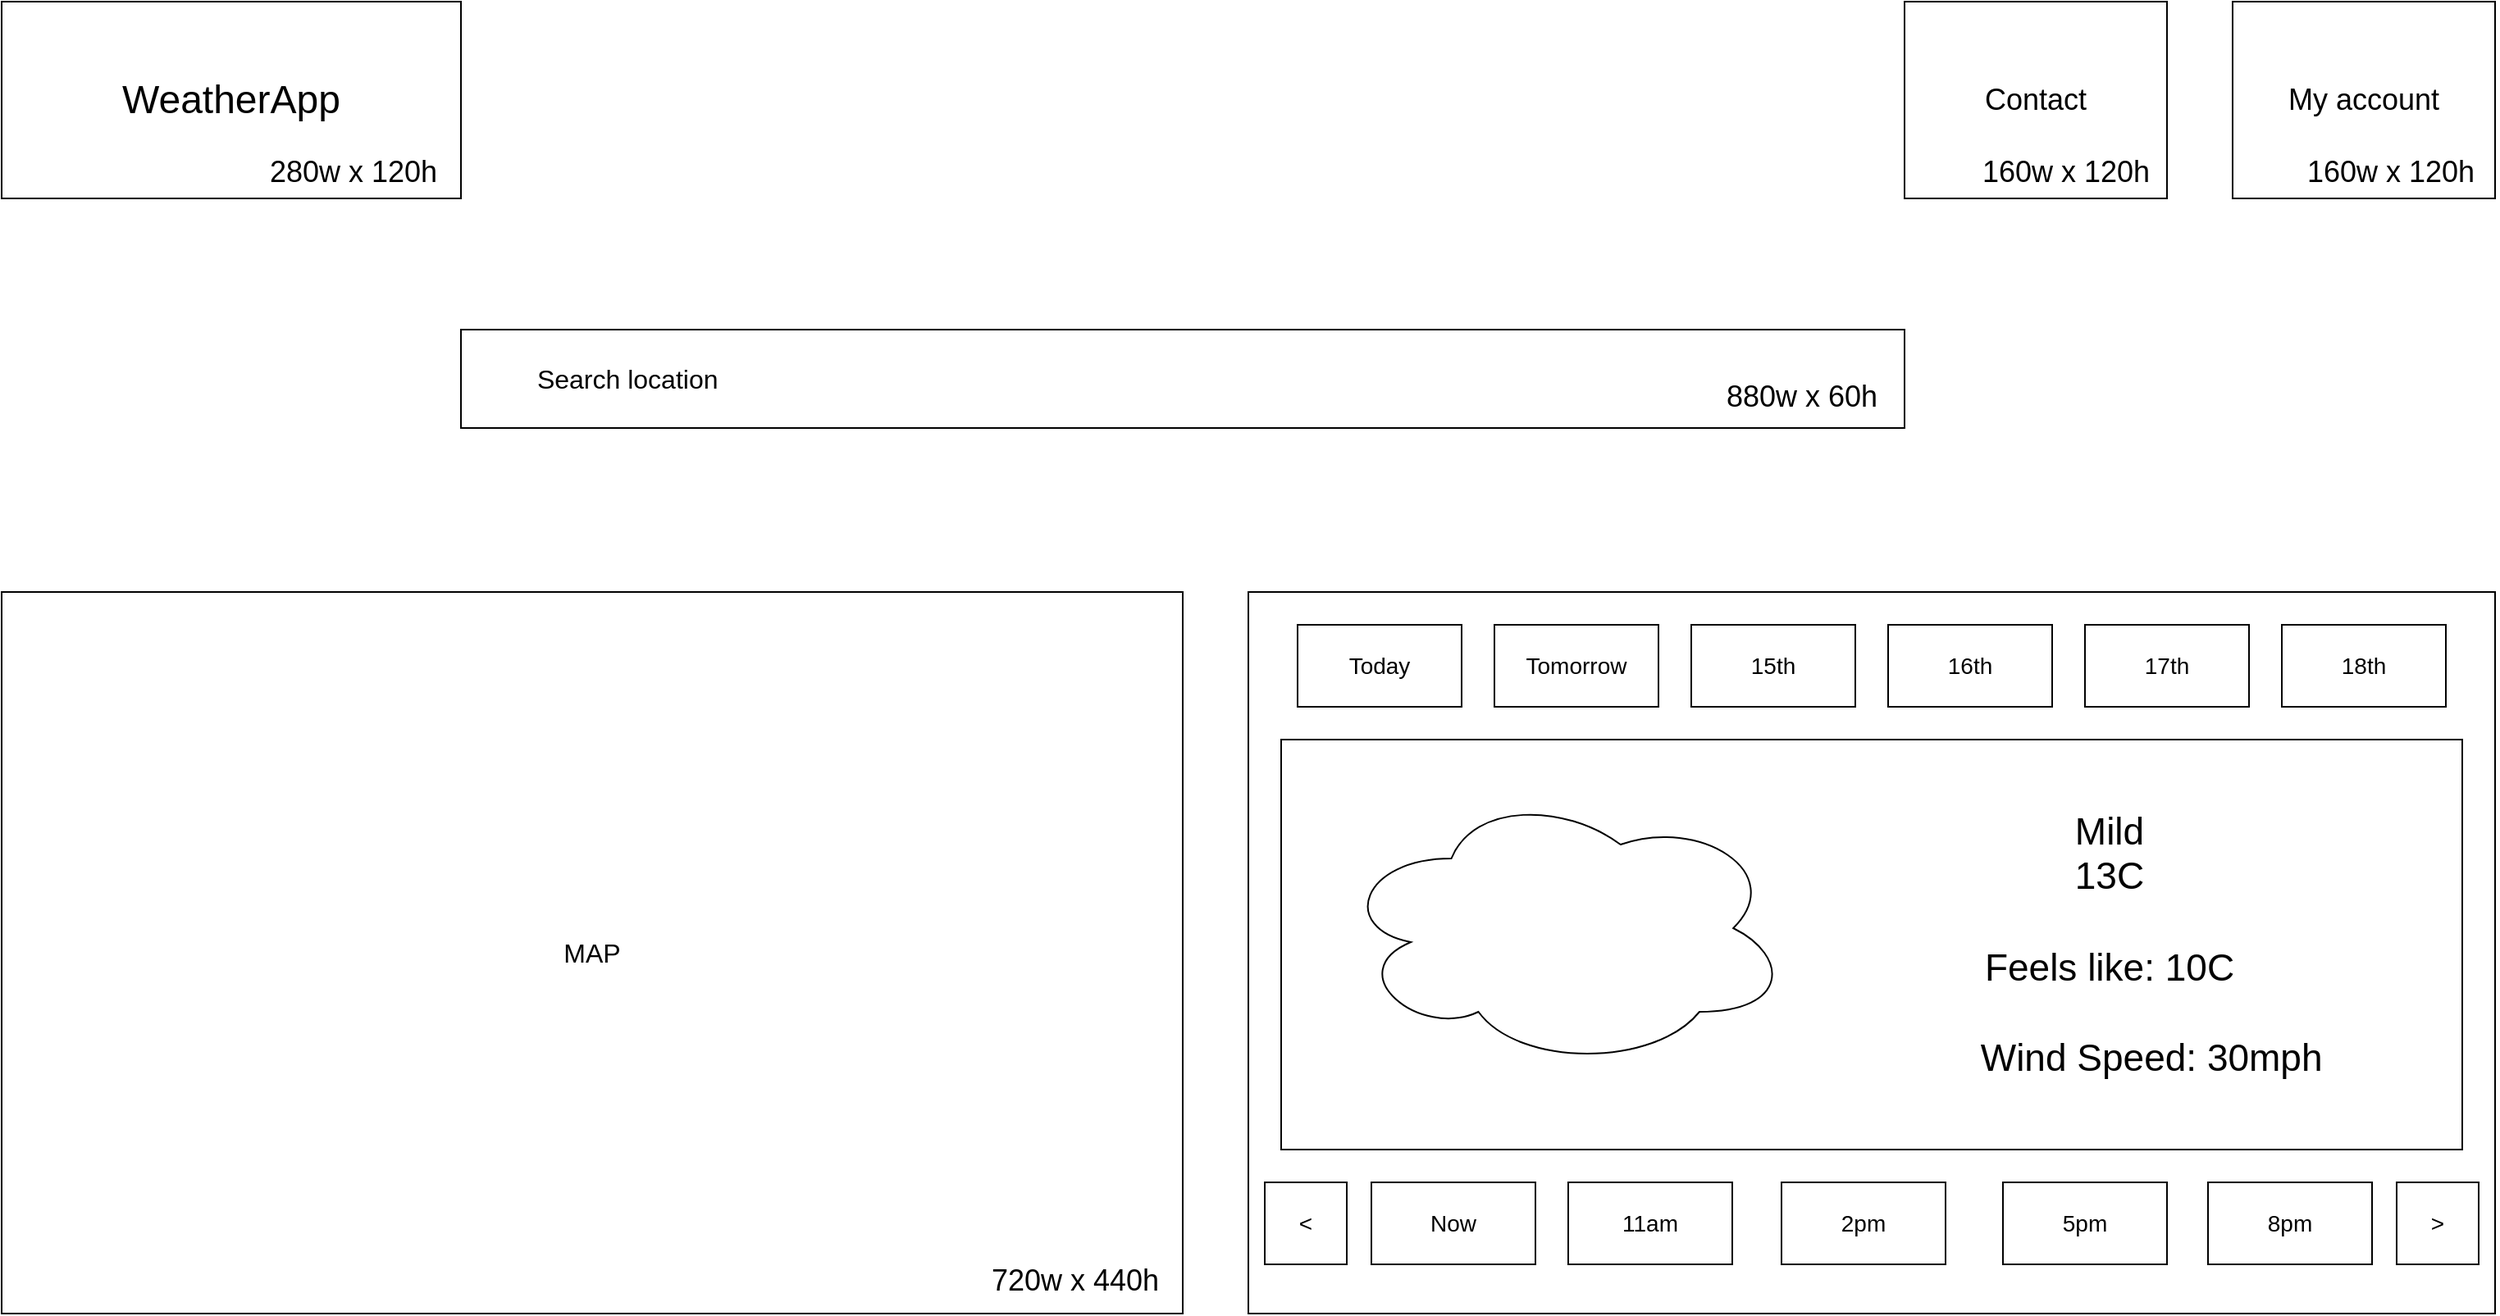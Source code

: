 <mxfile version="20.8.16" type="device"><diagram name="Page-1" id="q6OJrBxHG1uG65ZcY3cE"><mxGraphModel dx="2266" dy="909" grid="1" gridSize="11" guides="1" tooltips="1" connect="1" arrows="1" fold="1" page="1" pageScale="1" pageWidth="1600" pageHeight="900" math="0" shadow="0"><root><mxCell id="0"/><mxCell id="1" parent="0"/><mxCell id="Vv7VCuysIoRBEoZ2uSRc-1" value="&lt;font style=&quot;font-size: 24px;&quot;&gt;WeatherApp&lt;/font&gt;" style="rounded=0;whiteSpace=wrap;html=1;fillColor=none;" parent="1" vertex="1"><mxGeometry x="40" y="40" width="280" height="120" as="geometry"/></mxCell><mxCell id="Vv7VCuysIoRBEoZ2uSRc-2" value="&lt;font style=&quot;font-size: 18px;&quot;&gt;My account&lt;/font&gt;" style="rounded=0;whiteSpace=wrap;html=1;fillColor=none;" parent="1" vertex="1"><mxGeometry x="1400" y="40" width="160" height="120" as="geometry"/></mxCell><mxCell id="Vv7VCuysIoRBEoZ2uSRc-3" value="&lt;font style=&quot;font-size: 18px;&quot;&gt;Contact&lt;/font&gt;" style="rounded=0;whiteSpace=wrap;html=1;fillColor=none;" parent="1" vertex="1"><mxGeometry x="1200" y="40" width="160" height="120" as="geometry"/></mxCell><mxCell id="Vv7VCuysIoRBEoZ2uSRc-4" value="&lt;font style=&quot;font-size: 16px;&quot;&gt;&amp;nbsp; &amp;nbsp; &amp;nbsp; &amp;nbsp; &amp;nbsp; Search location&lt;/font&gt;" style="rounded=0;whiteSpace=wrap;html=1;fillColor=none;align=left;" parent="1" vertex="1"><mxGeometry x="320" y="240" width="880" height="60" as="geometry"/></mxCell><mxCell id="Vv7VCuysIoRBEoZ2uSRc-5" value="&lt;span style=&quot;font-size: 16px;&quot;&gt;MAP&lt;/span&gt;" style="rounded=0;whiteSpace=wrap;html=1;fillColor=none;align=center;" parent="1" vertex="1"><mxGeometry x="40" y="400" width="720" height="440" as="geometry"/></mxCell><mxCell id="Vv7VCuysIoRBEoZ2uSRc-6" value="" style="rounded=0;whiteSpace=wrap;html=1;fillColor=none;align=center;" parent="1" vertex="1"><mxGeometry x="800" y="400" width="760" height="440" as="geometry"/></mxCell><mxCell id="Vv7VCuysIoRBEoZ2uSRc-7" value="&lt;font style=&quot;font-size: 14px;&quot;&gt;Today&lt;/font&gt;" style="rounded=0;whiteSpace=wrap;html=1;fillColor=none;align=center;" parent="1" vertex="1"><mxGeometry x="830" y="420" width="100" height="50" as="geometry"/></mxCell><mxCell id="Vv7VCuysIoRBEoZ2uSRc-8" value="&lt;font style=&quot;font-size: 14px;&quot;&gt;Tomorrow&lt;/font&gt;" style="rounded=0;whiteSpace=wrap;html=1;fillColor=none;align=center;" parent="1" vertex="1"><mxGeometry x="950" y="420" width="100" height="50" as="geometry"/></mxCell><mxCell id="Vv7VCuysIoRBEoZ2uSRc-9" value="&lt;font style=&quot;font-size: 14px;&quot;&gt;15th&lt;/font&gt;" style="rounded=0;whiteSpace=wrap;html=1;fillColor=none;align=center;" parent="1" vertex="1"><mxGeometry x="1070" y="420" width="100" height="50" as="geometry"/></mxCell><mxCell id="Vv7VCuysIoRBEoZ2uSRc-10" value="&lt;font style=&quot;font-size: 14px;&quot;&gt;16th&lt;/font&gt;" style="rounded=0;whiteSpace=wrap;html=1;fillColor=none;align=center;" parent="1" vertex="1"><mxGeometry x="1190" y="420" width="100" height="50" as="geometry"/></mxCell><mxCell id="Vv7VCuysIoRBEoZ2uSRc-11" value="&lt;font style=&quot;font-size: 14px;&quot;&gt;17th&lt;/font&gt;" style="rounded=0;whiteSpace=wrap;html=1;fillColor=none;align=center;" parent="1" vertex="1"><mxGeometry x="1310" y="420" width="100" height="50" as="geometry"/></mxCell><mxCell id="Vv7VCuysIoRBEoZ2uSRc-12" value="&lt;font style=&quot;font-size: 14px;&quot;&gt;18th&lt;/font&gt;" style="rounded=0;whiteSpace=wrap;html=1;fillColor=none;align=center;" parent="1" vertex="1"><mxGeometry x="1430" y="420" width="100" height="50" as="geometry"/></mxCell><mxCell id="Vv7VCuysIoRBEoZ2uSRc-13" value="&lt;font style=&quot;font-size: 14px;&quot;&gt;Now&lt;/font&gt;" style="rounded=0;whiteSpace=wrap;html=1;fillColor=none;align=center;" parent="1" vertex="1"><mxGeometry x="875" y="760" width="100" height="50" as="geometry"/></mxCell><mxCell id="Vv7VCuysIoRBEoZ2uSRc-14" value="&lt;span style=&quot;font-size: 14px;&quot;&gt;11am&lt;/span&gt;" style="rounded=0;whiteSpace=wrap;html=1;fillColor=none;align=center;" parent="1" vertex="1"><mxGeometry x="995" y="760" width="100" height="50" as="geometry"/></mxCell><mxCell id="Vv7VCuysIoRBEoZ2uSRc-15" value="&lt;span style=&quot;font-size: 14px;&quot;&gt;2pm&lt;/span&gt;" style="rounded=0;whiteSpace=wrap;html=1;fillColor=none;align=center;" parent="1" vertex="1"><mxGeometry x="1125" y="760" width="100" height="50" as="geometry"/></mxCell><mxCell id="Vv7VCuysIoRBEoZ2uSRc-16" value="&lt;span style=&quot;font-size: 14px;&quot;&gt;5pm&lt;/span&gt;" style="rounded=0;whiteSpace=wrap;html=1;fillColor=none;align=center;" parent="1" vertex="1"><mxGeometry x="1260" y="760" width="100" height="50" as="geometry"/></mxCell><mxCell id="Vv7VCuysIoRBEoZ2uSRc-17" value="&lt;span style=&quot;font-size: 14px;&quot;&gt;8pm&lt;/span&gt;" style="rounded=0;whiteSpace=wrap;html=1;fillColor=none;align=center;" parent="1" vertex="1"><mxGeometry x="1385" y="760" width="100" height="50" as="geometry"/></mxCell><mxCell id="Vv7VCuysIoRBEoZ2uSRc-19" value="&lt;font style=&quot;font-size: 14px;&quot;&gt;&amp;lt;&lt;/font&gt;" style="rounded=0;whiteSpace=wrap;html=1;fillColor=none;align=center;" parent="1" vertex="1"><mxGeometry x="810" y="760" width="50" height="50" as="geometry"/></mxCell><mxCell id="Vv7VCuysIoRBEoZ2uSRc-20" value="&lt;font style=&quot;font-size: 14px;&quot;&gt;&amp;gt;&lt;/font&gt;" style="rounded=0;whiteSpace=wrap;html=1;fillColor=none;align=center;" parent="1" vertex="1"><mxGeometry x="1500" y="760" width="50" height="50" as="geometry"/></mxCell><mxCell id="Vv7VCuysIoRBEoZ2uSRc-21" value="" style="rounded=0;whiteSpace=wrap;html=1;fillColor=none;align=center;" parent="1" vertex="1"><mxGeometry x="820" y="490" width="720" height="250" as="geometry"/></mxCell><mxCell id="Vv7VCuysIoRBEoZ2uSRc-22" value="" style="ellipse;shape=cloud;whiteSpace=wrap;html=1;" parent="1" vertex="1"><mxGeometry x="855" y="520" width="275" height="170" as="geometry"/></mxCell><mxCell id="Vv7VCuysIoRBEoZ2uSRc-23" value="Mild&lt;br style=&quot;font-size: 23px;&quot;&gt;13C&lt;br style=&quot;font-size: 23px;&quot;&gt;&lt;br style=&quot;font-size: 23px;&quot;&gt;Feels like: 10C&lt;br style=&quot;font-size: 23px;&quot;&gt;&lt;br style=&quot;font-size: 23px;&quot;&gt;&lt;span style=&quot;white-space: pre; font-size: 23px;&quot;&gt;&#9;&lt;/span&gt;Wind Speed: 30mph" style="text;html=1;strokeColor=none;fillColor=none;align=center;verticalAlign=middle;whiteSpace=wrap;rounded=0;fontSize=23;" parent="1" vertex="1"><mxGeometry x="1160" y="590" width="330" height="50" as="geometry"/></mxCell><mxCell id="49lextcbzO38LORTSu-P-1" value="&lt;font style=&quot;font-size: 18px;&quot;&gt;280w x 120h&lt;/font&gt;" style="text;html=1;align=center;verticalAlign=middle;resizable=0;points=[];autosize=1;strokeColor=none;fillColor=none;" parent="1" vertex="1"><mxGeometry x="188" y="127" width="132" height="33" as="geometry"/></mxCell><mxCell id="49lextcbzO38LORTSu-P-2" value="&lt;font style=&quot;font-size: 18px;&quot;&gt;160w x 120h&lt;/font&gt;" style="text;html=1;align=center;verticalAlign=middle;resizable=0;points=[];autosize=1;strokeColor=none;fillColor=none;" parent="1" vertex="1"><mxGeometry x="1232" y="127" width="132" height="33" as="geometry"/></mxCell><mxCell id="49lextcbzO38LORTSu-P-3" value="&lt;font style=&quot;font-size: 18px;&quot;&gt;160w x 120h&lt;/font&gt;" style="text;html=1;align=center;verticalAlign=middle;resizable=0;points=[];autosize=1;strokeColor=none;fillColor=none;" parent="1" vertex="1"><mxGeometry x="1430" y="127" width="132" height="33" as="geometry"/></mxCell><mxCell id="49lextcbzO38LORTSu-P-4" value="&lt;font style=&quot;font-size: 18px;&quot;&gt;880w x 60h&lt;/font&gt;" style="text;html=1;align=center;verticalAlign=middle;resizable=0;points=[];autosize=1;strokeColor=none;fillColor=none;" parent="1" vertex="1"><mxGeometry x="1076" y="264" width="121" height="33" as="geometry"/></mxCell><mxCell id="49lextcbzO38LORTSu-P-5" value="&lt;font style=&quot;font-size: 18px;&quot;&gt;720w x 440h&lt;/font&gt;" style="text;html=1;align=center;verticalAlign=middle;resizable=0;points=[];autosize=1;strokeColor=none;fillColor=none;" parent="1" vertex="1"><mxGeometry x="628" y="803" width="132" height="33" as="geometry"/></mxCell></root></mxGraphModel></diagram></mxfile>